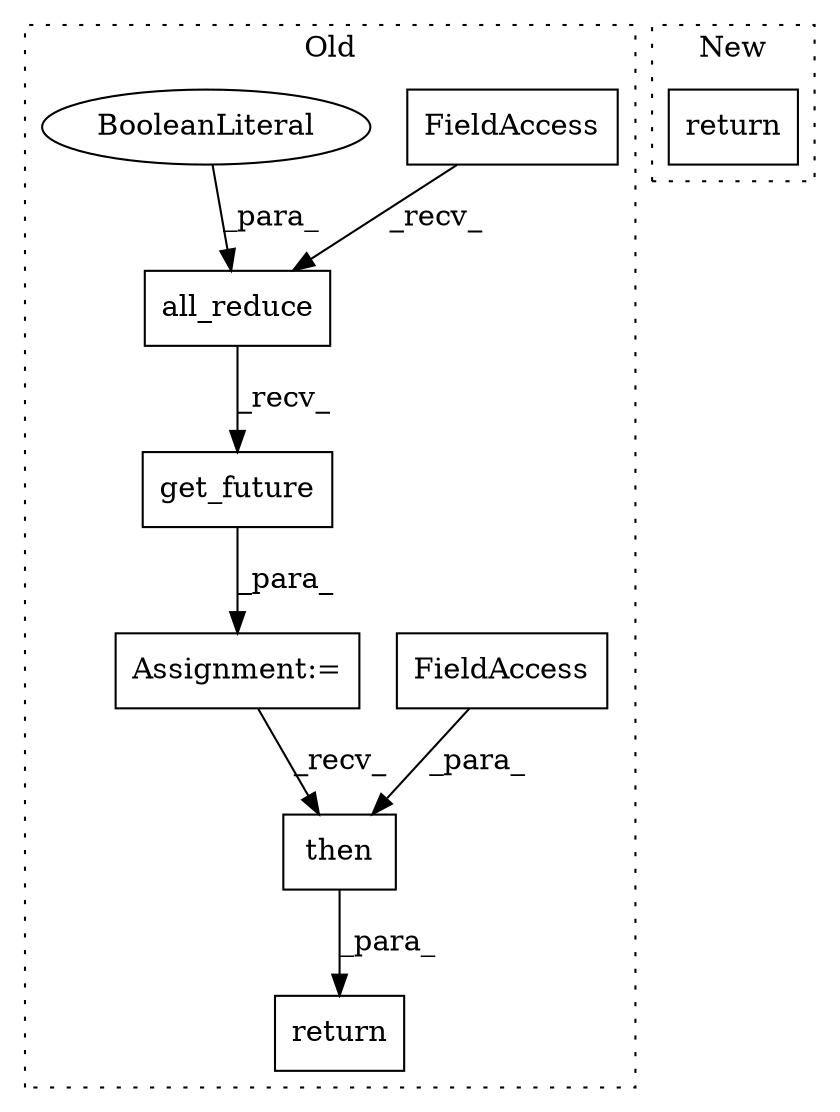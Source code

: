 digraph G {
subgraph cluster0 {
1 [label="get_future" a="32" s="440" l="12" shape="box"];
3 [label="then" a="32" s="622,640" l="5,1" shape="box"];
4 [label="FieldAccess" a="22" s="627" l="13" shape="box"];
5 [label="all_reduce" a="32" s="403,438" l="11,1" shape="box"];
6 [label="FieldAccess" a="22" s="385" l="17" shape="box"];
7 [label="BooleanLiteral" a="9" s="434" l="4" shape="ellipse"];
8 [label="Assignment:=" a="7" s="384" l="1" shape="box"];
9 [label="return" a="41" s="611" l="7" shape="box"];
label = "Old";
style="dotted";
}
subgraph cluster1 {
2 [label="return" a="41" s="664" l="7" shape="box"];
label = "New";
style="dotted";
}
1 -> 8 [label="_para_"];
3 -> 9 [label="_para_"];
4 -> 3 [label="_para_"];
5 -> 1 [label="_recv_"];
6 -> 5 [label="_recv_"];
7 -> 5 [label="_para_"];
8 -> 3 [label="_recv_"];
}